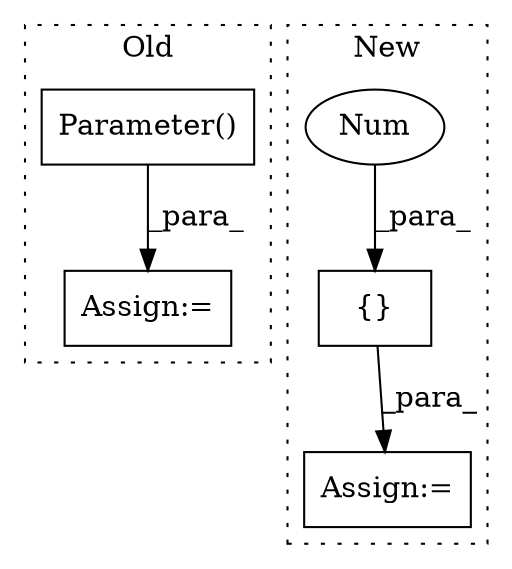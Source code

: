 digraph G {
subgraph cluster0 {
1 [label="Parameter()" a="75" s="1200,1341" l="32,10" shape="box"];
3 [label="Assign:=" a="68" s="1197" l="3" shape="box"];
label = "Old";
style="dotted";
}
subgraph cluster1 {
2 [label="{}" a="59" s="526,545" l="1,0" shape="box"];
4 [label="Num" a="76" s="527" l="2" shape="ellipse"];
5 [label="Assign:=" a="68" s="490" l="3" shape="box"];
label = "New";
style="dotted";
}
1 -> 3 [label="_para_"];
2 -> 5 [label="_para_"];
4 -> 2 [label="_para_"];
}